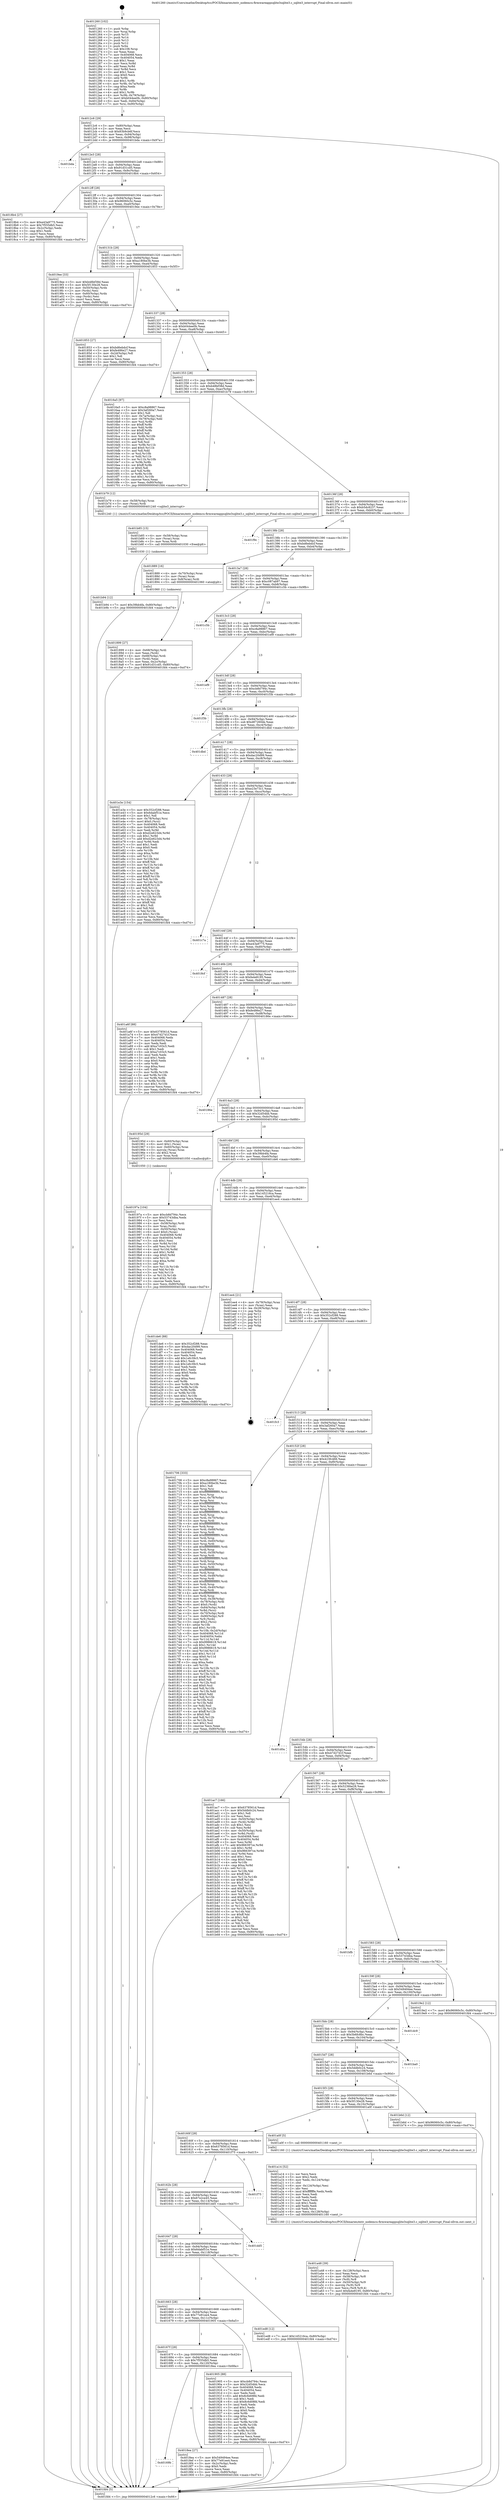 digraph "0x401260" {
  label = "0x401260 (/mnt/c/Users/mathe/Desktop/tcc/POCII/binaries/extr_nodemcu-firmwareappsqlite3sqlite3.c_sqlite3_interrupt_Final-ollvm.out::main(0))"
  labelloc = "t"
  node[shape=record]

  Entry [label="",width=0.3,height=0.3,shape=circle,fillcolor=black,style=filled]
  "0x4012c6" [label="{
     0x4012c6 [29]\l
     | [instrs]\l
     &nbsp;&nbsp;0x4012c6 \<+3\>: mov -0x80(%rbp),%eax\l
     &nbsp;&nbsp;0x4012c9 \<+2\>: mov %eax,%ecx\l
     &nbsp;&nbsp;0x4012cb \<+6\>: sub $0x83b9cb6f,%ecx\l
     &nbsp;&nbsp;0x4012d1 \<+6\>: mov %eax,-0x94(%rbp)\l
     &nbsp;&nbsp;0x4012d7 \<+6\>: mov %ecx,-0x98(%rbp)\l
     &nbsp;&nbsp;0x4012dd \<+6\>: je 0000000000401bda \<main+0x97a\>\l
  }"]
  "0x401bda" [label="{
     0x401bda\l
  }", style=dashed]
  "0x4012e3" [label="{
     0x4012e3 [28]\l
     | [instrs]\l
     &nbsp;&nbsp;0x4012e3 \<+5\>: jmp 00000000004012e8 \<main+0x88\>\l
     &nbsp;&nbsp;0x4012e8 \<+6\>: mov -0x94(%rbp),%eax\l
     &nbsp;&nbsp;0x4012ee \<+5\>: sub $0x91d31cd5,%eax\l
     &nbsp;&nbsp;0x4012f3 \<+6\>: mov %eax,-0x9c(%rbp)\l
     &nbsp;&nbsp;0x4012f9 \<+6\>: je 00000000004018b4 \<main+0x654\>\l
  }"]
  Exit [label="",width=0.3,height=0.3,shape=circle,fillcolor=black,style=filled,peripheries=2]
  "0x4018b4" [label="{
     0x4018b4 [27]\l
     | [instrs]\l
     &nbsp;&nbsp;0x4018b4 \<+5\>: mov $0xe43a9775,%eax\l
     &nbsp;&nbsp;0x4018b9 \<+5\>: mov $0x7f555db5,%ecx\l
     &nbsp;&nbsp;0x4018be \<+3\>: mov -0x2c(%rbp),%edx\l
     &nbsp;&nbsp;0x4018c1 \<+3\>: cmp $0x1,%edx\l
     &nbsp;&nbsp;0x4018c4 \<+3\>: cmovl %ecx,%eax\l
     &nbsp;&nbsp;0x4018c7 \<+3\>: mov %eax,-0x80(%rbp)\l
     &nbsp;&nbsp;0x4018ca \<+5\>: jmp 0000000000401fd4 \<main+0xd74\>\l
  }"]
  "0x4012ff" [label="{
     0x4012ff [28]\l
     | [instrs]\l
     &nbsp;&nbsp;0x4012ff \<+5\>: jmp 0000000000401304 \<main+0xa4\>\l
     &nbsp;&nbsp;0x401304 \<+6\>: mov -0x94(%rbp),%eax\l
     &nbsp;&nbsp;0x40130a \<+5\>: sub $0x96060c5c,%eax\l
     &nbsp;&nbsp;0x40130f \<+6\>: mov %eax,-0xa0(%rbp)\l
     &nbsp;&nbsp;0x401315 \<+6\>: je 00000000004019ee \<main+0x78e\>\l
  }"]
  "0x401b94" [label="{
     0x401b94 [12]\l
     | [instrs]\l
     &nbsp;&nbsp;0x401b94 \<+7\>: movl $0x39bb4fa,-0x80(%rbp)\l
     &nbsp;&nbsp;0x401b9b \<+5\>: jmp 0000000000401fd4 \<main+0xd74\>\l
  }"]
  "0x4019ee" [label="{
     0x4019ee [33]\l
     | [instrs]\l
     &nbsp;&nbsp;0x4019ee \<+5\>: mov $0xb48bf38d,%eax\l
     &nbsp;&nbsp;0x4019f3 \<+5\>: mov $0x5f130e28,%ecx\l
     &nbsp;&nbsp;0x4019f8 \<+4\>: mov -0x50(%rbp),%rdx\l
     &nbsp;&nbsp;0x4019fc \<+2\>: mov (%rdx),%esi\l
     &nbsp;&nbsp;0x4019fe \<+4\>: mov -0x60(%rbp),%rdx\l
     &nbsp;&nbsp;0x401a02 \<+2\>: cmp (%rdx),%esi\l
     &nbsp;&nbsp;0x401a04 \<+3\>: cmovl %ecx,%eax\l
     &nbsp;&nbsp;0x401a07 \<+3\>: mov %eax,-0x80(%rbp)\l
     &nbsp;&nbsp;0x401a0a \<+5\>: jmp 0000000000401fd4 \<main+0xd74\>\l
  }"]
  "0x40131b" [label="{
     0x40131b [28]\l
     | [instrs]\l
     &nbsp;&nbsp;0x40131b \<+5\>: jmp 0000000000401320 \<main+0xc0\>\l
     &nbsp;&nbsp;0x401320 \<+6\>: mov -0x94(%rbp),%eax\l
     &nbsp;&nbsp;0x401326 \<+5\>: sub $0xa180be3b,%eax\l
     &nbsp;&nbsp;0x40132b \<+6\>: mov %eax,-0xa4(%rbp)\l
     &nbsp;&nbsp;0x401331 \<+6\>: je 0000000000401853 \<main+0x5f3\>\l
  }"]
  "0x401b85" [label="{
     0x401b85 [15]\l
     | [instrs]\l
     &nbsp;&nbsp;0x401b85 \<+4\>: mov -0x58(%rbp),%rax\l
     &nbsp;&nbsp;0x401b89 \<+3\>: mov (%rax),%rax\l
     &nbsp;&nbsp;0x401b8c \<+3\>: mov %rax,%rdi\l
     &nbsp;&nbsp;0x401b8f \<+5\>: call 0000000000401030 \<free@plt\>\l
     | [calls]\l
     &nbsp;&nbsp;0x401030 \{1\} (unknown)\l
  }"]
  "0x401853" [label="{
     0x401853 [27]\l
     | [instrs]\l
     &nbsp;&nbsp;0x401853 \<+5\>: mov $0xbd6ebdcf,%eax\l
     &nbsp;&nbsp;0x401858 \<+5\>: mov $0xfe486e27,%ecx\l
     &nbsp;&nbsp;0x40185d \<+3\>: mov -0x2d(%rbp),%dl\l
     &nbsp;&nbsp;0x401860 \<+3\>: test $0x1,%dl\l
     &nbsp;&nbsp;0x401863 \<+3\>: cmovne %ecx,%eax\l
     &nbsp;&nbsp;0x401866 \<+3\>: mov %eax,-0x80(%rbp)\l
     &nbsp;&nbsp;0x401869 \<+5\>: jmp 0000000000401fd4 \<main+0xd74\>\l
  }"]
  "0x401337" [label="{
     0x401337 [28]\l
     | [instrs]\l
     &nbsp;&nbsp;0x401337 \<+5\>: jmp 000000000040133c \<main+0xdc\>\l
     &nbsp;&nbsp;0x40133c \<+6\>: mov -0x94(%rbp),%eax\l
     &nbsp;&nbsp;0x401342 \<+5\>: sub $0xb044ee0b,%eax\l
     &nbsp;&nbsp;0x401347 \<+6\>: mov %eax,-0xa8(%rbp)\l
     &nbsp;&nbsp;0x40134d \<+6\>: je 00000000004016a5 \<main+0x445\>\l
  }"]
  "0x401a48" [label="{
     0x401a48 [39]\l
     | [instrs]\l
     &nbsp;&nbsp;0x401a48 \<+6\>: mov -0x128(%rbp),%ecx\l
     &nbsp;&nbsp;0x401a4e \<+3\>: imul %eax,%ecx\l
     &nbsp;&nbsp;0x401a51 \<+4\>: mov -0x58(%rbp),%r8\l
     &nbsp;&nbsp;0x401a55 \<+3\>: mov (%r8),%r8\l
     &nbsp;&nbsp;0x401a58 \<+4\>: mov -0x50(%rbp),%r9\l
     &nbsp;&nbsp;0x401a5c \<+3\>: movslq (%r9),%r9\l
     &nbsp;&nbsp;0x401a5f \<+4\>: mov %ecx,(%r8,%r9,4)\l
     &nbsp;&nbsp;0x401a63 \<+7\>: movl $0xfa4e8195,-0x80(%rbp)\l
     &nbsp;&nbsp;0x401a6a \<+5\>: jmp 0000000000401fd4 \<main+0xd74\>\l
  }"]
  "0x4016a5" [label="{
     0x4016a5 [97]\l
     | [instrs]\l
     &nbsp;&nbsp;0x4016a5 \<+5\>: mov $0xc8a98867,%eax\l
     &nbsp;&nbsp;0x4016aa \<+5\>: mov $0x3af260a7,%ecx\l
     &nbsp;&nbsp;0x4016af \<+2\>: mov $0x1,%dl\l
     &nbsp;&nbsp;0x4016b1 \<+4\>: mov -0x7a(%rbp),%sil\l
     &nbsp;&nbsp;0x4016b5 \<+4\>: mov -0x79(%rbp),%dil\l
     &nbsp;&nbsp;0x4016b9 \<+3\>: mov %sil,%r8b\l
     &nbsp;&nbsp;0x4016bc \<+4\>: xor $0xff,%r8b\l
     &nbsp;&nbsp;0x4016c0 \<+3\>: mov %dil,%r9b\l
     &nbsp;&nbsp;0x4016c3 \<+4\>: xor $0xff,%r9b\l
     &nbsp;&nbsp;0x4016c7 \<+3\>: xor $0x0,%dl\l
     &nbsp;&nbsp;0x4016ca \<+3\>: mov %r8b,%r10b\l
     &nbsp;&nbsp;0x4016cd \<+4\>: and $0x0,%r10b\l
     &nbsp;&nbsp;0x4016d1 \<+3\>: and %dl,%sil\l
     &nbsp;&nbsp;0x4016d4 \<+3\>: mov %r9b,%r11b\l
     &nbsp;&nbsp;0x4016d7 \<+4\>: and $0x0,%r11b\l
     &nbsp;&nbsp;0x4016db \<+3\>: and %dl,%dil\l
     &nbsp;&nbsp;0x4016de \<+3\>: or %sil,%r10b\l
     &nbsp;&nbsp;0x4016e1 \<+3\>: or %dil,%r11b\l
     &nbsp;&nbsp;0x4016e4 \<+3\>: xor %r11b,%r10b\l
     &nbsp;&nbsp;0x4016e7 \<+3\>: or %r9b,%r8b\l
     &nbsp;&nbsp;0x4016ea \<+4\>: xor $0xff,%r8b\l
     &nbsp;&nbsp;0x4016ee \<+3\>: or $0x0,%dl\l
     &nbsp;&nbsp;0x4016f1 \<+3\>: and %dl,%r8b\l
     &nbsp;&nbsp;0x4016f4 \<+3\>: or %r8b,%r10b\l
     &nbsp;&nbsp;0x4016f7 \<+4\>: test $0x1,%r10b\l
     &nbsp;&nbsp;0x4016fb \<+3\>: cmovne %ecx,%eax\l
     &nbsp;&nbsp;0x4016fe \<+3\>: mov %eax,-0x80(%rbp)\l
     &nbsp;&nbsp;0x401701 \<+5\>: jmp 0000000000401fd4 \<main+0xd74\>\l
  }"]
  "0x401353" [label="{
     0x401353 [28]\l
     | [instrs]\l
     &nbsp;&nbsp;0x401353 \<+5\>: jmp 0000000000401358 \<main+0xf8\>\l
     &nbsp;&nbsp;0x401358 \<+6\>: mov -0x94(%rbp),%eax\l
     &nbsp;&nbsp;0x40135e \<+5\>: sub $0xb48bf38d,%eax\l
     &nbsp;&nbsp;0x401363 \<+6\>: mov %eax,-0xac(%rbp)\l
     &nbsp;&nbsp;0x401369 \<+6\>: je 0000000000401b79 \<main+0x919\>\l
  }"]
  "0x401fd4" [label="{
     0x401fd4 [5]\l
     | [instrs]\l
     &nbsp;&nbsp;0x401fd4 \<+5\>: jmp 00000000004012c6 \<main+0x66\>\l
  }"]
  "0x401260" [label="{
     0x401260 [102]\l
     | [instrs]\l
     &nbsp;&nbsp;0x401260 \<+1\>: push %rbp\l
     &nbsp;&nbsp;0x401261 \<+3\>: mov %rsp,%rbp\l
     &nbsp;&nbsp;0x401264 \<+2\>: push %r15\l
     &nbsp;&nbsp;0x401266 \<+2\>: push %r14\l
     &nbsp;&nbsp;0x401268 \<+2\>: push %r13\l
     &nbsp;&nbsp;0x40126a \<+2\>: push %r12\l
     &nbsp;&nbsp;0x40126c \<+1\>: push %rbx\l
     &nbsp;&nbsp;0x40126d \<+7\>: sub $0x108,%rsp\l
     &nbsp;&nbsp;0x401274 \<+2\>: xor %eax,%eax\l
     &nbsp;&nbsp;0x401276 \<+7\>: mov 0x404068,%ecx\l
     &nbsp;&nbsp;0x40127d \<+7\>: mov 0x404054,%edx\l
     &nbsp;&nbsp;0x401284 \<+3\>: sub $0x1,%eax\l
     &nbsp;&nbsp;0x401287 \<+3\>: mov %ecx,%r8d\l
     &nbsp;&nbsp;0x40128a \<+3\>: add %eax,%r8d\l
     &nbsp;&nbsp;0x40128d \<+4\>: imul %r8d,%ecx\l
     &nbsp;&nbsp;0x401291 \<+3\>: and $0x1,%ecx\l
     &nbsp;&nbsp;0x401294 \<+3\>: cmp $0x0,%ecx\l
     &nbsp;&nbsp;0x401297 \<+4\>: sete %r9b\l
     &nbsp;&nbsp;0x40129b \<+4\>: and $0x1,%r9b\l
     &nbsp;&nbsp;0x40129f \<+4\>: mov %r9b,-0x7a(%rbp)\l
     &nbsp;&nbsp;0x4012a3 \<+3\>: cmp $0xa,%edx\l
     &nbsp;&nbsp;0x4012a6 \<+4\>: setl %r9b\l
     &nbsp;&nbsp;0x4012aa \<+4\>: and $0x1,%r9b\l
     &nbsp;&nbsp;0x4012ae \<+4\>: mov %r9b,-0x79(%rbp)\l
     &nbsp;&nbsp;0x4012b2 \<+7\>: movl $0xb044ee0b,-0x80(%rbp)\l
     &nbsp;&nbsp;0x4012b9 \<+6\>: mov %edi,-0x84(%rbp)\l
     &nbsp;&nbsp;0x4012bf \<+7\>: mov %rsi,-0x90(%rbp)\l
  }"]
  "0x401a14" [label="{
     0x401a14 [52]\l
     | [instrs]\l
     &nbsp;&nbsp;0x401a14 \<+2\>: xor %ecx,%ecx\l
     &nbsp;&nbsp;0x401a16 \<+5\>: mov $0x2,%edx\l
     &nbsp;&nbsp;0x401a1b \<+6\>: mov %edx,-0x124(%rbp)\l
     &nbsp;&nbsp;0x401a21 \<+1\>: cltd\l
     &nbsp;&nbsp;0x401a22 \<+6\>: mov -0x124(%rbp),%esi\l
     &nbsp;&nbsp;0x401a28 \<+2\>: idiv %esi\l
     &nbsp;&nbsp;0x401a2a \<+6\>: imul $0xfffffffe,%edx,%edx\l
     &nbsp;&nbsp;0x401a30 \<+2\>: mov %ecx,%edi\l
     &nbsp;&nbsp;0x401a32 \<+2\>: sub %edx,%edi\l
     &nbsp;&nbsp;0x401a34 \<+2\>: mov %ecx,%edx\l
     &nbsp;&nbsp;0x401a36 \<+3\>: sub $0x1,%edx\l
     &nbsp;&nbsp;0x401a39 \<+2\>: add %edx,%edi\l
     &nbsp;&nbsp;0x401a3b \<+2\>: sub %edi,%ecx\l
     &nbsp;&nbsp;0x401a3d \<+6\>: mov %ecx,-0x128(%rbp)\l
     &nbsp;&nbsp;0x401a43 \<+5\>: call 0000000000401160 \<next_i\>\l
     | [calls]\l
     &nbsp;&nbsp;0x401160 \{1\} (/mnt/c/Users/mathe/Desktop/tcc/POCII/binaries/extr_nodemcu-firmwareappsqlite3sqlite3.c_sqlite3_interrupt_Final-ollvm.out::next_i)\l
  }"]
  "0x401b79" [label="{
     0x401b79 [12]\l
     | [instrs]\l
     &nbsp;&nbsp;0x401b79 \<+4\>: mov -0x58(%rbp),%rax\l
     &nbsp;&nbsp;0x401b7d \<+3\>: mov (%rax),%rdi\l
     &nbsp;&nbsp;0x401b80 \<+5\>: call 0000000000401240 \<sqlite3_interrupt\>\l
     | [calls]\l
     &nbsp;&nbsp;0x401240 \{1\} (/mnt/c/Users/mathe/Desktop/tcc/POCII/binaries/extr_nodemcu-firmwareappsqlite3sqlite3.c_sqlite3_interrupt_Final-ollvm.out::sqlite3_interrupt)\l
  }"]
  "0x40136f" [label="{
     0x40136f [28]\l
     | [instrs]\l
     &nbsp;&nbsp;0x40136f \<+5\>: jmp 0000000000401374 \<main+0x114\>\l
     &nbsp;&nbsp;0x401374 \<+6\>: mov -0x94(%rbp),%eax\l
     &nbsp;&nbsp;0x40137a \<+5\>: sub $0xb5dc8237,%eax\l
     &nbsp;&nbsp;0x40137f \<+6\>: mov %eax,-0xb0(%rbp)\l
     &nbsp;&nbsp;0x401385 \<+6\>: je 0000000000401f9c \<main+0xd3c\>\l
  }"]
  "0x40197a" [label="{
     0x40197a [104]\l
     | [instrs]\l
     &nbsp;&nbsp;0x40197a \<+5\>: mov $0xcb8d794c,%ecx\l
     &nbsp;&nbsp;0x40197f \<+5\>: mov $0x53743dba,%edx\l
     &nbsp;&nbsp;0x401984 \<+2\>: xor %esi,%esi\l
     &nbsp;&nbsp;0x401986 \<+4\>: mov -0x58(%rbp),%rdi\l
     &nbsp;&nbsp;0x40198a \<+3\>: mov %rax,(%rdi)\l
     &nbsp;&nbsp;0x40198d \<+4\>: mov -0x50(%rbp),%rax\l
     &nbsp;&nbsp;0x401991 \<+6\>: movl $0x0,(%rax)\l
     &nbsp;&nbsp;0x401997 \<+8\>: mov 0x404068,%r8d\l
     &nbsp;&nbsp;0x40199f \<+8\>: mov 0x404054,%r9d\l
     &nbsp;&nbsp;0x4019a7 \<+3\>: sub $0x1,%esi\l
     &nbsp;&nbsp;0x4019aa \<+3\>: mov %r8d,%r10d\l
     &nbsp;&nbsp;0x4019ad \<+3\>: add %esi,%r10d\l
     &nbsp;&nbsp;0x4019b0 \<+4\>: imul %r10d,%r8d\l
     &nbsp;&nbsp;0x4019b4 \<+4\>: and $0x1,%r8d\l
     &nbsp;&nbsp;0x4019b8 \<+4\>: cmp $0x0,%r8d\l
     &nbsp;&nbsp;0x4019bc \<+4\>: sete %r11b\l
     &nbsp;&nbsp;0x4019c0 \<+4\>: cmp $0xa,%r9d\l
     &nbsp;&nbsp;0x4019c4 \<+3\>: setl %bl\l
     &nbsp;&nbsp;0x4019c7 \<+3\>: mov %r11b,%r14b\l
     &nbsp;&nbsp;0x4019ca \<+3\>: and %bl,%r14b\l
     &nbsp;&nbsp;0x4019cd \<+3\>: xor %bl,%r11b\l
     &nbsp;&nbsp;0x4019d0 \<+3\>: or %r11b,%r14b\l
     &nbsp;&nbsp;0x4019d3 \<+4\>: test $0x1,%r14b\l
     &nbsp;&nbsp;0x4019d7 \<+3\>: cmovne %edx,%ecx\l
     &nbsp;&nbsp;0x4019da \<+3\>: mov %ecx,-0x80(%rbp)\l
     &nbsp;&nbsp;0x4019dd \<+5\>: jmp 0000000000401fd4 \<main+0xd74\>\l
  }"]
  "0x401f9c" [label="{
     0x401f9c\l
  }", style=dashed]
  "0x40138b" [label="{
     0x40138b [28]\l
     | [instrs]\l
     &nbsp;&nbsp;0x40138b \<+5\>: jmp 0000000000401390 \<main+0x130\>\l
     &nbsp;&nbsp;0x401390 \<+6\>: mov -0x94(%rbp),%eax\l
     &nbsp;&nbsp;0x401396 \<+5\>: sub $0xbd6ebdcf,%eax\l
     &nbsp;&nbsp;0x40139b \<+6\>: mov %eax,-0xb4(%rbp)\l
     &nbsp;&nbsp;0x4013a1 \<+6\>: je 0000000000401889 \<main+0x629\>\l
  }"]
  "0x40169b" [label="{
     0x40169b\l
  }", style=dashed]
  "0x401889" [label="{
     0x401889 [16]\l
     | [instrs]\l
     &nbsp;&nbsp;0x401889 \<+4\>: mov -0x70(%rbp),%rax\l
     &nbsp;&nbsp;0x40188d \<+3\>: mov (%rax),%rax\l
     &nbsp;&nbsp;0x401890 \<+4\>: mov 0x8(%rax),%rdi\l
     &nbsp;&nbsp;0x401894 \<+5\>: call 0000000000401060 \<atoi@plt\>\l
     | [calls]\l
     &nbsp;&nbsp;0x401060 \{1\} (unknown)\l
  }"]
  "0x4013a7" [label="{
     0x4013a7 [28]\l
     | [instrs]\l
     &nbsp;&nbsp;0x4013a7 \<+5\>: jmp 00000000004013ac \<main+0x14c\>\l
     &nbsp;&nbsp;0x4013ac \<+6\>: mov -0x94(%rbp),%eax\l
     &nbsp;&nbsp;0x4013b2 \<+5\>: sub $0xc087ab97,%eax\l
     &nbsp;&nbsp;0x4013b7 \<+6\>: mov %eax,-0xb8(%rbp)\l
     &nbsp;&nbsp;0x4013bd \<+6\>: je 0000000000401c5b \<main+0x9fb\>\l
  }"]
  "0x4018ea" [label="{
     0x4018ea [27]\l
     | [instrs]\l
     &nbsp;&nbsp;0x4018ea \<+5\>: mov $0x549494ee,%eax\l
     &nbsp;&nbsp;0x4018ef \<+5\>: mov $0x77e91ee4,%ecx\l
     &nbsp;&nbsp;0x4018f4 \<+3\>: mov -0x2c(%rbp),%edx\l
     &nbsp;&nbsp;0x4018f7 \<+3\>: cmp $0x0,%edx\l
     &nbsp;&nbsp;0x4018fa \<+3\>: cmove %ecx,%eax\l
     &nbsp;&nbsp;0x4018fd \<+3\>: mov %eax,-0x80(%rbp)\l
     &nbsp;&nbsp;0x401900 \<+5\>: jmp 0000000000401fd4 \<main+0xd74\>\l
  }"]
  "0x401c5b" [label="{
     0x401c5b\l
  }", style=dashed]
  "0x4013c3" [label="{
     0x4013c3 [28]\l
     | [instrs]\l
     &nbsp;&nbsp;0x4013c3 \<+5\>: jmp 00000000004013c8 \<main+0x168\>\l
     &nbsp;&nbsp;0x4013c8 \<+6\>: mov -0x94(%rbp),%eax\l
     &nbsp;&nbsp;0x4013ce \<+5\>: sub $0xc8a98867,%eax\l
     &nbsp;&nbsp;0x4013d3 \<+6\>: mov %eax,-0xbc(%rbp)\l
     &nbsp;&nbsp;0x4013d9 \<+6\>: je 0000000000401ef9 \<main+0xc99\>\l
  }"]
  "0x40167f" [label="{
     0x40167f [28]\l
     | [instrs]\l
     &nbsp;&nbsp;0x40167f \<+5\>: jmp 0000000000401684 \<main+0x424\>\l
     &nbsp;&nbsp;0x401684 \<+6\>: mov -0x94(%rbp),%eax\l
     &nbsp;&nbsp;0x40168a \<+5\>: sub $0x7f555db5,%eax\l
     &nbsp;&nbsp;0x40168f \<+6\>: mov %eax,-0x120(%rbp)\l
     &nbsp;&nbsp;0x401695 \<+6\>: je 00000000004018ea \<main+0x68a\>\l
  }"]
  "0x401ef9" [label="{
     0x401ef9\l
  }", style=dashed]
  "0x4013df" [label="{
     0x4013df [28]\l
     | [instrs]\l
     &nbsp;&nbsp;0x4013df \<+5\>: jmp 00000000004013e4 \<main+0x184\>\l
     &nbsp;&nbsp;0x4013e4 \<+6\>: mov -0x94(%rbp),%eax\l
     &nbsp;&nbsp;0x4013ea \<+5\>: sub $0xcb8d794c,%eax\l
     &nbsp;&nbsp;0x4013ef \<+6\>: mov %eax,-0xc0(%rbp)\l
     &nbsp;&nbsp;0x4013f5 \<+6\>: je 0000000000401f3b \<main+0xcdb\>\l
  }"]
  "0x401905" [label="{
     0x401905 [88]\l
     | [instrs]\l
     &nbsp;&nbsp;0x401905 \<+5\>: mov $0xcb8d794c,%eax\l
     &nbsp;&nbsp;0x40190a \<+5\>: mov $0x32d54bb,%ecx\l
     &nbsp;&nbsp;0x40190f \<+7\>: mov 0x404068,%edx\l
     &nbsp;&nbsp;0x401916 \<+7\>: mov 0x404054,%esi\l
     &nbsp;&nbsp;0x40191d \<+2\>: mov %edx,%edi\l
     &nbsp;&nbsp;0x40191f \<+6\>: add $0x8c6d08fd,%edi\l
     &nbsp;&nbsp;0x401925 \<+3\>: sub $0x1,%edi\l
     &nbsp;&nbsp;0x401928 \<+6\>: sub $0x8c6d08fd,%edi\l
     &nbsp;&nbsp;0x40192e \<+3\>: imul %edi,%edx\l
     &nbsp;&nbsp;0x401931 \<+3\>: and $0x1,%edx\l
     &nbsp;&nbsp;0x401934 \<+3\>: cmp $0x0,%edx\l
     &nbsp;&nbsp;0x401937 \<+4\>: sete %r8b\l
     &nbsp;&nbsp;0x40193b \<+3\>: cmp $0xa,%esi\l
     &nbsp;&nbsp;0x40193e \<+4\>: setl %r9b\l
     &nbsp;&nbsp;0x401942 \<+3\>: mov %r8b,%r10b\l
     &nbsp;&nbsp;0x401945 \<+3\>: and %r9b,%r10b\l
     &nbsp;&nbsp;0x401948 \<+3\>: xor %r9b,%r8b\l
     &nbsp;&nbsp;0x40194b \<+3\>: or %r8b,%r10b\l
     &nbsp;&nbsp;0x40194e \<+4\>: test $0x1,%r10b\l
     &nbsp;&nbsp;0x401952 \<+3\>: cmovne %ecx,%eax\l
     &nbsp;&nbsp;0x401955 \<+3\>: mov %eax,-0x80(%rbp)\l
     &nbsp;&nbsp;0x401958 \<+5\>: jmp 0000000000401fd4 \<main+0xd74\>\l
  }"]
  "0x401f3b" [label="{
     0x401f3b\l
  }", style=dashed]
  "0x4013fb" [label="{
     0x4013fb [28]\l
     | [instrs]\l
     &nbsp;&nbsp;0x4013fb \<+5\>: jmp 0000000000401400 \<main+0x1a0\>\l
     &nbsp;&nbsp;0x401400 \<+6\>: mov -0x94(%rbp),%eax\l
     &nbsp;&nbsp;0x401406 \<+5\>: sub $0xd87260de,%eax\l
     &nbsp;&nbsp;0x40140b \<+6\>: mov %eax,-0xc4(%rbp)\l
     &nbsp;&nbsp;0x401411 \<+6\>: je 0000000000401dbd \<main+0xb5d\>\l
  }"]
  "0x401663" [label="{
     0x401663 [28]\l
     | [instrs]\l
     &nbsp;&nbsp;0x401663 \<+5\>: jmp 0000000000401668 \<main+0x408\>\l
     &nbsp;&nbsp;0x401668 \<+6\>: mov -0x94(%rbp),%eax\l
     &nbsp;&nbsp;0x40166e \<+5\>: sub $0x77e91ee4,%eax\l
     &nbsp;&nbsp;0x401673 \<+6\>: mov %eax,-0x11c(%rbp)\l
     &nbsp;&nbsp;0x401679 \<+6\>: je 0000000000401905 \<main+0x6a5\>\l
  }"]
  "0x401dbd" [label="{
     0x401dbd\l
  }", style=dashed]
  "0x401417" [label="{
     0x401417 [28]\l
     | [instrs]\l
     &nbsp;&nbsp;0x401417 \<+5\>: jmp 000000000040141c \<main+0x1bc\>\l
     &nbsp;&nbsp;0x40141c \<+6\>: mov -0x94(%rbp),%eax\l
     &nbsp;&nbsp;0x401422 \<+5\>: sub $0xdac20d99,%eax\l
     &nbsp;&nbsp;0x401427 \<+6\>: mov %eax,-0xc8(%rbp)\l
     &nbsp;&nbsp;0x40142d \<+6\>: je 0000000000401e3e \<main+0xbde\>\l
  }"]
  "0x401ed8" [label="{
     0x401ed8 [12]\l
     | [instrs]\l
     &nbsp;&nbsp;0x401ed8 \<+7\>: movl $0x145216ca,-0x80(%rbp)\l
     &nbsp;&nbsp;0x401edf \<+5\>: jmp 0000000000401fd4 \<main+0xd74\>\l
  }"]
  "0x401e3e" [label="{
     0x401e3e [154]\l
     | [instrs]\l
     &nbsp;&nbsp;0x401e3e \<+5\>: mov $0x352cf288,%eax\l
     &nbsp;&nbsp;0x401e43 \<+5\>: mov $0x6dabf51e,%ecx\l
     &nbsp;&nbsp;0x401e48 \<+2\>: mov $0x1,%dl\l
     &nbsp;&nbsp;0x401e4a \<+4\>: mov -0x78(%rbp),%rsi\l
     &nbsp;&nbsp;0x401e4e \<+6\>: movl $0x0,(%rsi)\l
     &nbsp;&nbsp;0x401e54 \<+7\>: mov 0x404068,%edi\l
     &nbsp;&nbsp;0x401e5b \<+8\>: mov 0x404054,%r8d\l
     &nbsp;&nbsp;0x401e63 \<+3\>: mov %edi,%r9d\l
     &nbsp;&nbsp;0x401e66 \<+7\>: sub $0xd2e623d4,%r9d\l
     &nbsp;&nbsp;0x401e6d \<+4\>: sub $0x1,%r9d\l
     &nbsp;&nbsp;0x401e71 \<+7\>: add $0xd2e623d4,%r9d\l
     &nbsp;&nbsp;0x401e78 \<+4\>: imul %r9d,%edi\l
     &nbsp;&nbsp;0x401e7c \<+3\>: and $0x1,%edi\l
     &nbsp;&nbsp;0x401e7f \<+3\>: cmp $0x0,%edi\l
     &nbsp;&nbsp;0x401e82 \<+4\>: sete %r10b\l
     &nbsp;&nbsp;0x401e86 \<+4\>: cmp $0xa,%r8d\l
     &nbsp;&nbsp;0x401e8a \<+4\>: setl %r11b\l
     &nbsp;&nbsp;0x401e8e \<+3\>: mov %r10b,%bl\l
     &nbsp;&nbsp;0x401e91 \<+3\>: xor $0xff,%bl\l
     &nbsp;&nbsp;0x401e94 \<+3\>: mov %r11b,%r14b\l
     &nbsp;&nbsp;0x401e97 \<+4\>: xor $0xff,%r14b\l
     &nbsp;&nbsp;0x401e9b \<+3\>: xor $0x1,%dl\l
     &nbsp;&nbsp;0x401e9e \<+3\>: mov %bl,%r15b\l
     &nbsp;&nbsp;0x401ea1 \<+4\>: and $0xff,%r15b\l
     &nbsp;&nbsp;0x401ea5 \<+3\>: and %dl,%r10b\l
     &nbsp;&nbsp;0x401ea8 \<+3\>: mov %r14b,%r12b\l
     &nbsp;&nbsp;0x401eab \<+4\>: and $0xff,%r12b\l
     &nbsp;&nbsp;0x401eaf \<+3\>: and %dl,%r11b\l
     &nbsp;&nbsp;0x401eb2 \<+3\>: or %r10b,%r15b\l
     &nbsp;&nbsp;0x401eb5 \<+3\>: or %r11b,%r12b\l
     &nbsp;&nbsp;0x401eb8 \<+3\>: xor %r12b,%r15b\l
     &nbsp;&nbsp;0x401ebb \<+3\>: or %r14b,%bl\l
     &nbsp;&nbsp;0x401ebe \<+3\>: xor $0xff,%bl\l
     &nbsp;&nbsp;0x401ec1 \<+3\>: or $0x1,%dl\l
     &nbsp;&nbsp;0x401ec4 \<+2\>: and %dl,%bl\l
     &nbsp;&nbsp;0x401ec6 \<+3\>: or %bl,%r15b\l
     &nbsp;&nbsp;0x401ec9 \<+4\>: test $0x1,%r15b\l
     &nbsp;&nbsp;0x401ecd \<+3\>: cmovne %ecx,%eax\l
     &nbsp;&nbsp;0x401ed0 \<+3\>: mov %eax,-0x80(%rbp)\l
     &nbsp;&nbsp;0x401ed3 \<+5\>: jmp 0000000000401fd4 \<main+0xd74\>\l
  }"]
  "0x401433" [label="{
     0x401433 [28]\l
     | [instrs]\l
     &nbsp;&nbsp;0x401433 \<+5\>: jmp 0000000000401438 \<main+0x1d8\>\l
     &nbsp;&nbsp;0x401438 \<+6\>: mov -0x94(%rbp),%eax\l
     &nbsp;&nbsp;0x40143e \<+5\>: sub $0xe23e73c1,%eax\l
     &nbsp;&nbsp;0x401443 \<+6\>: mov %eax,-0xcc(%rbp)\l
     &nbsp;&nbsp;0x401449 \<+6\>: je 0000000000401c7a \<main+0xa1a\>\l
  }"]
  "0x401647" [label="{
     0x401647 [28]\l
     | [instrs]\l
     &nbsp;&nbsp;0x401647 \<+5\>: jmp 000000000040164c \<main+0x3ec\>\l
     &nbsp;&nbsp;0x40164c \<+6\>: mov -0x94(%rbp),%eax\l
     &nbsp;&nbsp;0x401652 \<+5\>: sub $0x6dabf51e,%eax\l
     &nbsp;&nbsp;0x401657 \<+6\>: mov %eax,-0x118(%rbp)\l
     &nbsp;&nbsp;0x40165d \<+6\>: je 0000000000401ed8 \<main+0xc78\>\l
  }"]
  "0x401c7a" [label="{
     0x401c7a\l
  }", style=dashed]
  "0x40144f" [label="{
     0x40144f [28]\l
     | [instrs]\l
     &nbsp;&nbsp;0x40144f \<+5\>: jmp 0000000000401454 \<main+0x1f4\>\l
     &nbsp;&nbsp;0x401454 \<+6\>: mov -0x94(%rbp),%eax\l
     &nbsp;&nbsp;0x40145a \<+5\>: sub $0xe43a9775,%eax\l
     &nbsp;&nbsp;0x40145f \<+6\>: mov %eax,-0xd0(%rbp)\l
     &nbsp;&nbsp;0x401465 \<+6\>: je 00000000004018cf \<main+0x66f\>\l
  }"]
  "0x401dd5" [label="{
     0x401dd5\l
  }", style=dashed]
  "0x4018cf" [label="{
     0x4018cf\l
  }", style=dashed]
  "0x40146b" [label="{
     0x40146b [28]\l
     | [instrs]\l
     &nbsp;&nbsp;0x40146b \<+5\>: jmp 0000000000401470 \<main+0x210\>\l
     &nbsp;&nbsp;0x401470 \<+6\>: mov -0x94(%rbp),%eax\l
     &nbsp;&nbsp;0x401476 \<+5\>: sub $0xfa4e8195,%eax\l
     &nbsp;&nbsp;0x40147b \<+6\>: mov %eax,-0xd4(%rbp)\l
     &nbsp;&nbsp;0x401481 \<+6\>: je 0000000000401a6f \<main+0x80f\>\l
  }"]
  "0x40162b" [label="{
     0x40162b [28]\l
     | [instrs]\l
     &nbsp;&nbsp;0x40162b \<+5\>: jmp 0000000000401630 \<main+0x3d0\>\l
     &nbsp;&nbsp;0x401630 \<+6\>: mov -0x94(%rbp),%eax\l
     &nbsp;&nbsp;0x401636 \<+5\>: sub $0x67e2ce45,%eax\l
     &nbsp;&nbsp;0x40163b \<+6\>: mov %eax,-0x114(%rbp)\l
     &nbsp;&nbsp;0x401641 \<+6\>: je 0000000000401dd5 \<main+0xb75\>\l
  }"]
  "0x401a6f" [label="{
     0x401a6f [88]\l
     | [instrs]\l
     &nbsp;&nbsp;0x401a6f \<+5\>: mov $0x6378561d,%eax\l
     &nbsp;&nbsp;0x401a74 \<+5\>: mov $0x47d27d1f,%ecx\l
     &nbsp;&nbsp;0x401a79 \<+7\>: mov 0x404068,%edx\l
     &nbsp;&nbsp;0x401a80 \<+7\>: mov 0x404054,%esi\l
     &nbsp;&nbsp;0x401a87 \<+2\>: mov %edx,%edi\l
     &nbsp;&nbsp;0x401a89 \<+6\>: add $0xa7c03c5,%edi\l
     &nbsp;&nbsp;0x401a8f \<+3\>: sub $0x1,%edi\l
     &nbsp;&nbsp;0x401a92 \<+6\>: sub $0xa7c03c5,%edi\l
     &nbsp;&nbsp;0x401a98 \<+3\>: imul %edi,%edx\l
     &nbsp;&nbsp;0x401a9b \<+3\>: and $0x1,%edx\l
     &nbsp;&nbsp;0x401a9e \<+3\>: cmp $0x0,%edx\l
     &nbsp;&nbsp;0x401aa1 \<+4\>: sete %r8b\l
     &nbsp;&nbsp;0x401aa5 \<+3\>: cmp $0xa,%esi\l
     &nbsp;&nbsp;0x401aa8 \<+4\>: setl %r9b\l
     &nbsp;&nbsp;0x401aac \<+3\>: mov %r8b,%r10b\l
     &nbsp;&nbsp;0x401aaf \<+3\>: and %r9b,%r10b\l
     &nbsp;&nbsp;0x401ab2 \<+3\>: xor %r9b,%r8b\l
     &nbsp;&nbsp;0x401ab5 \<+3\>: or %r8b,%r10b\l
     &nbsp;&nbsp;0x401ab8 \<+4\>: test $0x1,%r10b\l
     &nbsp;&nbsp;0x401abc \<+3\>: cmovne %ecx,%eax\l
     &nbsp;&nbsp;0x401abf \<+3\>: mov %eax,-0x80(%rbp)\l
     &nbsp;&nbsp;0x401ac2 \<+5\>: jmp 0000000000401fd4 \<main+0xd74\>\l
  }"]
  "0x401487" [label="{
     0x401487 [28]\l
     | [instrs]\l
     &nbsp;&nbsp;0x401487 \<+5\>: jmp 000000000040148c \<main+0x22c\>\l
     &nbsp;&nbsp;0x40148c \<+6\>: mov -0x94(%rbp),%eax\l
     &nbsp;&nbsp;0x401492 \<+5\>: sub $0xfe486e27,%eax\l
     &nbsp;&nbsp;0x401497 \<+6\>: mov %eax,-0xd8(%rbp)\l
     &nbsp;&nbsp;0x40149d \<+6\>: je 000000000040186e \<main+0x60e\>\l
  }"]
  "0x401f75" [label="{
     0x401f75\l
  }", style=dashed]
  "0x40186e" [label="{
     0x40186e\l
  }", style=dashed]
  "0x4014a3" [label="{
     0x4014a3 [28]\l
     | [instrs]\l
     &nbsp;&nbsp;0x4014a3 \<+5\>: jmp 00000000004014a8 \<main+0x248\>\l
     &nbsp;&nbsp;0x4014a8 \<+6\>: mov -0x94(%rbp),%eax\l
     &nbsp;&nbsp;0x4014ae \<+5\>: sub $0x32d54bb,%eax\l
     &nbsp;&nbsp;0x4014b3 \<+6\>: mov %eax,-0xdc(%rbp)\l
     &nbsp;&nbsp;0x4014b9 \<+6\>: je 000000000040195d \<main+0x6fd\>\l
  }"]
  "0x40160f" [label="{
     0x40160f [28]\l
     | [instrs]\l
     &nbsp;&nbsp;0x40160f \<+5\>: jmp 0000000000401614 \<main+0x3b4\>\l
     &nbsp;&nbsp;0x401614 \<+6\>: mov -0x94(%rbp),%eax\l
     &nbsp;&nbsp;0x40161a \<+5\>: sub $0x6378561d,%eax\l
     &nbsp;&nbsp;0x40161f \<+6\>: mov %eax,-0x110(%rbp)\l
     &nbsp;&nbsp;0x401625 \<+6\>: je 0000000000401f75 \<main+0xd15\>\l
  }"]
  "0x40195d" [label="{
     0x40195d [29]\l
     | [instrs]\l
     &nbsp;&nbsp;0x40195d \<+4\>: mov -0x60(%rbp),%rax\l
     &nbsp;&nbsp;0x401961 \<+6\>: movl $0x1,(%rax)\l
     &nbsp;&nbsp;0x401967 \<+4\>: mov -0x60(%rbp),%rax\l
     &nbsp;&nbsp;0x40196b \<+3\>: movslq (%rax),%rax\l
     &nbsp;&nbsp;0x40196e \<+4\>: shl $0x2,%rax\l
     &nbsp;&nbsp;0x401972 \<+3\>: mov %rax,%rdi\l
     &nbsp;&nbsp;0x401975 \<+5\>: call 0000000000401050 \<malloc@plt\>\l
     | [calls]\l
     &nbsp;&nbsp;0x401050 \{1\} (unknown)\l
  }"]
  "0x4014bf" [label="{
     0x4014bf [28]\l
     | [instrs]\l
     &nbsp;&nbsp;0x4014bf \<+5\>: jmp 00000000004014c4 \<main+0x264\>\l
     &nbsp;&nbsp;0x4014c4 \<+6\>: mov -0x94(%rbp),%eax\l
     &nbsp;&nbsp;0x4014ca \<+5\>: sub $0x39bb4fa,%eax\l
     &nbsp;&nbsp;0x4014cf \<+6\>: mov %eax,-0xe0(%rbp)\l
     &nbsp;&nbsp;0x4014d5 \<+6\>: je 0000000000401de6 \<main+0xb86\>\l
  }"]
  "0x401a0f" [label="{
     0x401a0f [5]\l
     | [instrs]\l
     &nbsp;&nbsp;0x401a0f \<+5\>: call 0000000000401160 \<next_i\>\l
     | [calls]\l
     &nbsp;&nbsp;0x401160 \{1\} (/mnt/c/Users/mathe/Desktop/tcc/POCII/binaries/extr_nodemcu-firmwareappsqlite3sqlite3.c_sqlite3_interrupt_Final-ollvm.out::next_i)\l
  }"]
  "0x401de6" [label="{
     0x401de6 [88]\l
     | [instrs]\l
     &nbsp;&nbsp;0x401de6 \<+5\>: mov $0x352cf288,%eax\l
     &nbsp;&nbsp;0x401deb \<+5\>: mov $0xdac20d99,%ecx\l
     &nbsp;&nbsp;0x401df0 \<+7\>: mov 0x404068,%edx\l
     &nbsp;&nbsp;0x401df7 \<+7\>: mov 0x404054,%esi\l
     &nbsp;&nbsp;0x401dfe \<+2\>: mov %edx,%edi\l
     &nbsp;&nbsp;0x401e00 \<+6\>: add $0x1efc39c5,%edi\l
     &nbsp;&nbsp;0x401e06 \<+3\>: sub $0x1,%edi\l
     &nbsp;&nbsp;0x401e09 \<+6\>: sub $0x1efc39c5,%edi\l
     &nbsp;&nbsp;0x401e0f \<+3\>: imul %edi,%edx\l
     &nbsp;&nbsp;0x401e12 \<+3\>: and $0x1,%edx\l
     &nbsp;&nbsp;0x401e15 \<+3\>: cmp $0x0,%edx\l
     &nbsp;&nbsp;0x401e18 \<+4\>: sete %r8b\l
     &nbsp;&nbsp;0x401e1c \<+3\>: cmp $0xa,%esi\l
     &nbsp;&nbsp;0x401e1f \<+4\>: setl %r9b\l
     &nbsp;&nbsp;0x401e23 \<+3\>: mov %r8b,%r10b\l
     &nbsp;&nbsp;0x401e26 \<+3\>: and %r9b,%r10b\l
     &nbsp;&nbsp;0x401e29 \<+3\>: xor %r9b,%r8b\l
     &nbsp;&nbsp;0x401e2c \<+3\>: or %r8b,%r10b\l
     &nbsp;&nbsp;0x401e2f \<+4\>: test $0x1,%r10b\l
     &nbsp;&nbsp;0x401e33 \<+3\>: cmovne %ecx,%eax\l
     &nbsp;&nbsp;0x401e36 \<+3\>: mov %eax,-0x80(%rbp)\l
     &nbsp;&nbsp;0x401e39 \<+5\>: jmp 0000000000401fd4 \<main+0xd74\>\l
  }"]
  "0x4014db" [label="{
     0x4014db [28]\l
     | [instrs]\l
     &nbsp;&nbsp;0x4014db \<+5\>: jmp 00000000004014e0 \<main+0x280\>\l
     &nbsp;&nbsp;0x4014e0 \<+6\>: mov -0x94(%rbp),%eax\l
     &nbsp;&nbsp;0x4014e6 \<+5\>: sub $0x145216ca,%eax\l
     &nbsp;&nbsp;0x4014eb \<+6\>: mov %eax,-0xe4(%rbp)\l
     &nbsp;&nbsp;0x4014f1 \<+6\>: je 0000000000401ee4 \<main+0xc84\>\l
  }"]
  "0x4015f3" [label="{
     0x4015f3 [28]\l
     | [instrs]\l
     &nbsp;&nbsp;0x4015f3 \<+5\>: jmp 00000000004015f8 \<main+0x398\>\l
     &nbsp;&nbsp;0x4015f8 \<+6\>: mov -0x94(%rbp),%eax\l
     &nbsp;&nbsp;0x4015fe \<+5\>: sub $0x5f130e28,%eax\l
     &nbsp;&nbsp;0x401603 \<+6\>: mov %eax,-0x10c(%rbp)\l
     &nbsp;&nbsp;0x401609 \<+6\>: je 0000000000401a0f \<main+0x7af\>\l
  }"]
  "0x401ee4" [label="{
     0x401ee4 [21]\l
     | [instrs]\l
     &nbsp;&nbsp;0x401ee4 \<+4\>: mov -0x78(%rbp),%rax\l
     &nbsp;&nbsp;0x401ee8 \<+2\>: mov (%rax),%eax\l
     &nbsp;&nbsp;0x401eea \<+4\>: lea -0x28(%rbp),%rsp\l
     &nbsp;&nbsp;0x401eee \<+1\>: pop %rbx\l
     &nbsp;&nbsp;0x401eef \<+2\>: pop %r12\l
     &nbsp;&nbsp;0x401ef1 \<+2\>: pop %r13\l
     &nbsp;&nbsp;0x401ef3 \<+2\>: pop %r14\l
     &nbsp;&nbsp;0x401ef5 \<+2\>: pop %r15\l
     &nbsp;&nbsp;0x401ef7 \<+1\>: pop %rbp\l
     &nbsp;&nbsp;0x401ef8 \<+1\>: ret\l
  }"]
  "0x4014f7" [label="{
     0x4014f7 [28]\l
     | [instrs]\l
     &nbsp;&nbsp;0x4014f7 \<+5\>: jmp 00000000004014fc \<main+0x29c\>\l
     &nbsp;&nbsp;0x4014fc \<+6\>: mov -0x94(%rbp),%eax\l
     &nbsp;&nbsp;0x401502 \<+5\>: sub $0x352cf288,%eax\l
     &nbsp;&nbsp;0x401507 \<+6\>: mov %eax,-0xe8(%rbp)\l
     &nbsp;&nbsp;0x40150d \<+6\>: je 0000000000401fc3 \<main+0xd63\>\l
  }"]
  "0x401b6d" [label="{
     0x401b6d [12]\l
     | [instrs]\l
     &nbsp;&nbsp;0x401b6d \<+7\>: movl $0x96060c5c,-0x80(%rbp)\l
     &nbsp;&nbsp;0x401b74 \<+5\>: jmp 0000000000401fd4 \<main+0xd74\>\l
  }"]
  "0x401fc3" [label="{
     0x401fc3\l
  }", style=dashed]
  "0x401513" [label="{
     0x401513 [28]\l
     | [instrs]\l
     &nbsp;&nbsp;0x401513 \<+5\>: jmp 0000000000401518 \<main+0x2b8\>\l
     &nbsp;&nbsp;0x401518 \<+6\>: mov -0x94(%rbp),%eax\l
     &nbsp;&nbsp;0x40151e \<+5\>: sub $0x3af260a7,%eax\l
     &nbsp;&nbsp;0x401523 \<+6\>: mov %eax,-0xec(%rbp)\l
     &nbsp;&nbsp;0x401529 \<+6\>: je 0000000000401706 \<main+0x4a6\>\l
  }"]
  "0x4015d7" [label="{
     0x4015d7 [28]\l
     | [instrs]\l
     &nbsp;&nbsp;0x4015d7 \<+5\>: jmp 00000000004015dc \<main+0x37c\>\l
     &nbsp;&nbsp;0x4015dc \<+6\>: mov -0x94(%rbp),%eax\l
     &nbsp;&nbsp;0x4015e2 \<+5\>: sub $0x5ddb0c24,%eax\l
     &nbsp;&nbsp;0x4015e7 \<+6\>: mov %eax,-0x108(%rbp)\l
     &nbsp;&nbsp;0x4015ed \<+6\>: je 0000000000401b6d \<main+0x90d\>\l
  }"]
  "0x401706" [label="{
     0x401706 [333]\l
     | [instrs]\l
     &nbsp;&nbsp;0x401706 \<+5\>: mov $0xc8a98867,%eax\l
     &nbsp;&nbsp;0x40170b \<+5\>: mov $0xa180be3b,%ecx\l
     &nbsp;&nbsp;0x401710 \<+2\>: mov $0x1,%dl\l
     &nbsp;&nbsp;0x401712 \<+3\>: mov %rsp,%rsi\l
     &nbsp;&nbsp;0x401715 \<+4\>: add $0xfffffffffffffff0,%rsi\l
     &nbsp;&nbsp;0x401719 \<+3\>: mov %rsi,%rsp\l
     &nbsp;&nbsp;0x40171c \<+4\>: mov %rsi,-0x78(%rbp)\l
     &nbsp;&nbsp;0x401720 \<+3\>: mov %rsp,%rsi\l
     &nbsp;&nbsp;0x401723 \<+4\>: add $0xfffffffffffffff0,%rsi\l
     &nbsp;&nbsp;0x401727 \<+3\>: mov %rsi,%rsp\l
     &nbsp;&nbsp;0x40172a \<+3\>: mov %rsp,%rdi\l
     &nbsp;&nbsp;0x40172d \<+4\>: add $0xfffffffffffffff0,%rdi\l
     &nbsp;&nbsp;0x401731 \<+3\>: mov %rdi,%rsp\l
     &nbsp;&nbsp;0x401734 \<+4\>: mov %rdi,-0x70(%rbp)\l
     &nbsp;&nbsp;0x401738 \<+3\>: mov %rsp,%rdi\l
     &nbsp;&nbsp;0x40173b \<+4\>: add $0xfffffffffffffff0,%rdi\l
     &nbsp;&nbsp;0x40173f \<+3\>: mov %rdi,%rsp\l
     &nbsp;&nbsp;0x401742 \<+4\>: mov %rdi,-0x68(%rbp)\l
     &nbsp;&nbsp;0x401746 \<+3\>: mov %rsp,%rdi\l
     &nbsp;&nbsp;0x401749 \<+4\>: add $0xfffffffffffffff0,%rdi\l
     &nbsp;&nbsp;0x40174d \<+3\>: mov %rdi,%rsp\l
     &nbsp;&nbsp;0x401750 \<+4\>: mov %rdi,-0x60(%rbp)\l
     &nbsp;&nbsp;0x401754 \<+3\>: mov %rsp,%rdi\l
     &nbsp;&nbsp;0x401757 \<+4\>: add $0xfffffffffffffff0,%rdi\l
     &nbsp;&nbsp;0x40175b \<+3\>: mov %rdi,%rsp\l
     &nbsp;&nbsp;0x40175e \<+4\>: mov %rdi,-0x58(%rbp)\l
     &nbsp;&nbsp;0x401762 \<+3\>: mov %rsp,%rdi\l
     &nbsp;&nbsp;0x401765 \<+4\>: add $0xfffffffffffffff0,%rdi\l
     &nbsp;&nbsp;0x401769 \<+3\>: mov %rdi,%rsp\l
     &nbsp;&nbsp;0x40176c \<+4\>: mov %rdi,-0x50(%rbp)\l
     &nbsp;&nbsp;0x401770 \<+3\>: mov %rsp,%rdi\l
     &nbsp;&nbsp;0x401773 \<+4\>: add $0xfffffffffffffff0,%rdi\l
     &nbsp;&nbsp;0x401777 \<+3\>: mov %rdi,%rsp\l
     &nbsp;&nbsp;0x40177a \<+4\>: mov %rdi,-0x48(%rbp)\l
     &nbsp;&nbsp;0x40177e \<+3\>: mov %rsp,%rdi\l
     &nbsp;&nbsp;0x401781 \<+4\>: add $0xfffffffffffffff0,%rdi\l
     &nbsp;&nbsp;0x401785 \<+3\>: mov %rdi,%rsp\l
     &nbsp;&nbsp;0x401788 \<+4\>: mov %rdi,-0x40(%rbp)\l
     &nbsp;&nbsp;0x40178c \<+3\>: mov %rsp,%rdi\l
     &nbsp;&nbsp;0x40178f \<+4\>: add $0xfffffffffffffff0,%rdi\l
     &nbsp;&nbsp;0x401793 \<+3\>: mov %rdi,%rsp\l
     &nbsp;&nbsp;0x401796 \<+4\>: mov %rdi,-0x38(%rbp)\l
     &nbsp;&nbsp;0x40179a \<+4\>: mov -0x78(%rbp),%rdi\l
     &nbsp;&nbsp;0x40179e \<+6\>: movl $0x0,(%rdi)\l
     &nbsp;&nbsp;0x4017a4 \<+7\>: mov -0x84(%rbp),%r8d\l
     &nbsp;&nbsp;0x4017ab \<+3\>: mov %r8d,(%rsi)\l
     &nbsp;&nbsp;0x4017ae \<+4\>: mov -0x70(%rbp),%rdi\l
     &nbsp;&nbsp;0x4017b2 \<+7\>: mov -0x90(%rbp),%r9\l
     &nbsp;&nbsp;0x4017b9 \<+3\>: mov %r9,(%rdi)\l
     &nbsp;&nbsp;0x4017bc \<+3\>: cmpl $0x2,(%rsi)\l
     &nbsp;&nbsp;0x4017bf \<+4\>: setne %r10b\l
     &nbsp;&nbsp;0x4017c3 \<+4\>: and $0x1,%r10b\l
     &nbsp;&nbsp;0x4017c7 \<+4\>: mov %r10b,-0x2d(%rbp)\l
     &nbsp;&nbsp;0x4017cb \<+8\>: mov 0x404068,%r11d\l
     &nbsp;&nbsp;0x4017d3 \<+7\>: mov 0x404054,%ebx\l
     &nbsp;&nbsp;0x4017da \<+3\>: mov %r11d,%r14d\l
     &nbsp;&nbsp;0x4017dd \<+7\>: sub $0x9986619,%r14d\l
     &nbsp;&nbsp;0x4017e4 \<+4\>: sub $0x1,%r14d\l
     &nbsp;&nbsp;0x4017e8 \<+7\>: add $0x9986619,%r14d\l
     &nbsp;&nbsp;0x4017ef \<+4\>: imul %r14d,%r11d\l
     &nbsp;&nbsp;0x4017f3 \<+4\>: and $0x1,%r11d\l
     &nbsp;&nbsp;0x4017f7 \<+4\>: cmp $0x0,%r11d\l
     &nbsp;&nbsp;0x4017fb \<+4\>: sete %r10b\l
     &nbsp;&nbsp;0x4017ff \<+3\>: cmp $0xa,%ebx\l
     &nbsp;&nbsp;0x401802 \<+4\>: setl %r15b\l
     &nbsp;&nbsp;0x401806 \<+3\>: mov %r10b,%r12b\l
     &nbsp;&nbsp;0x401809 \<+4\>: xor $0xff,%r12b\l
     &nbsp;&nbsp;0x40180d \<+3\>: mov %r15b,%r13b\l
     &nbsp;&nbsp;0x401810 \<+4\>: xor $0xff,%r13b\l
     &nbsp;&nbsp;0x401814 \<+3\>: xor $0x0,%dl\l
     &nbsp;&nbsp;0x401817 \<+3\>: mov %r12b,%sil\l
     &nbsp;&nbsp;0x40181a \<+4\>: and $0x0,%sil\l
     &nbsp;&nbsp;0x40181e \<+3\>: and %dl,%r10b\l
     &nbsp;&nbsp;0x401821 \<+3\>: mov %r13b,%dil\l
     &nbsp;&nbsp;0x401824 \<+4\>: and $0x0,%dil\l
     &nbsp;&nbsp;0x401828 \<+3\>: and %dl,%r15b\l
     &nbsp;&nbsp;0x40182b \<+3\>: or %r10b,%sil\l
     &nbsp;&nbsp;0x40182e \<+3\>: or %r15b,%dil\l
     &nbsp;&nbsp;0x401831 \<+3\>: xor %dil,%sil\l
     &nbsp;&nbsp;0x401834 \<+3\>: or %r13b,%r12b\l
     &nbsp;&nbsp;0x401837 \<+4\>: xor $0xff,%r12b\l
     &nbsp;&nbsp;0x40183b \<+3\>: or $0x0,%dl\l
     &nbsp;&nbsp;0x40183e \<+3\>: and %dl,%r12b\l
     &nbsp;&nbsp;0x401841 \<+3\>: or %r12b,%sil\l
     &nbsp;&nbsp;0x401844 \<+4\>: test $0x1,%sil\l
     &nbsp;&nbsp;0x401848 \<+3\>: cmovne %ecx,%eax\l
     &nbsp;&nbsp;0x40184b \<+3\>: mov %eax,-0x80(%rbp)\l
     &nbsp;&nbsp;0x40184e \<+5\>: jmp 0000000000401fd4 \<main+0xd74\>\l
  }"]
  "0x40152f" [label="{
     0x40152f [28]\l
     | [instrs]\l
     &nbsp;&nbsp;0x40152f \<+5\>: jmp 0000000000401534 \<main+0x2d4\>\l
     &nbsp;&nbsp;0x401534 \<+6\>: mov -0x94(%rbp),%eax\l
     &nbsp;&nbsp;0x40153a \<+5\>: sub $0x423fc466,%eax\l
     &nbsp;&nbsp;0x40153f \<+6\>: mov %eax,-0xf0(%rbp)\l
     &nbsp;&nbsp;0x401545 \<+6\>: je 0000000000401d0a \<main+0xaaa\>\l
  }"]
  "0x401ba0" [label="{
     0x401ba0\l
  }", style=dashed]
  "0x401899" [label="{
     0x401899 [27]\l
     | [instrs]\l
     &nbsp;&nbsp;0x401899 \<+4\>: mov -0x68(%rbp),%rdi\l
     &nbsp;&nbsp;0x40189d \<+2\>: mov %eax,(%rdi)\l
     &nbsp;&nbsp;0x40189f \<+4\>: mov -0x68(%rbp),%rdi\l
     &nbsp;&nbsp;0x4018a3 \<+2\>: mov (%rdi),%eax\l
     &nbsp;&nbsp;0x4018a5 \<+3\>: mov %eax,-0x2c(%rbp)\l
     &nbsp;&nbsp;0x4018a8 \<+7\>: movl $0x91d31cd5,-0x80(%rbp)\l
     &nbsp;&nbsp;0x4018af \<+5\>: jmp 0000000000401fd4 \<main+0xd74\>\l
  }"]
  "0x4015bb" [label="{
     0x4015bb [28]\l
     | [instrs]\l
     &nbsp;&nbsp;0x4015bb \<+5\>: jmp 00000000004015c0 \<main+0x360\>\l
     &nbsp;&nbsp;0x4015c0 \<+6\>: mov -0x94(%rbp),%eax\l
     &nbsp;&nbsp;0x4015c6 \<+5\>: sub $0x5b6fc8bc,%eax\l
     &nbsp;&nbsp;0x4015cb \<+6\>: mov %eax,-0x104(%rbp)\l
     &nbsp;&nbsp;0x4015d1 \<+6\>: je 0000000000401ba0 \<main+0x940\>\l
  }"]
  "0x401d0a" [label="{
     0x401d0a\l
  }", style=dashed]
  "0x40154b" [label="{
     0x40154b [28]\l
     | [instrs]\l
     &nbsp;&nbsp;0x40154b \<+5\>: jmp 0000000000401550 \<main+0x2f0\>\l
     &nbsp;&nbsp;0x401550 \<+6\>: mov -0x94(%rbp),%eax\l
     &nbsp;&nbsp;0x401556 \<+5\>: sub $0x47d27d1f,%eax\l
     &nbsp;&nbsp;0x40155b \<+6\>: mov %eax,-0xf4(%rbp)\l
     &nbsp;&nbsp;0x401561 \<+6\>: je 0000000000401ac7 \<main+0x867\>\l
  }"]
  "0x401dc9" [label="{
     0x401dc9\l
  }", style=dashed]
  "0x401ac7" [label="{
     0x401ac7 [166]\l
     | [instrs]\l
     &nbsp;&nbsp;0x401ac7 \<+5\>: mov $0x6378561d,%eax\l
     &nbsp;&nbsp;0x401acc \<+5\>: mov $0x5ddb0c24,%ecx\l
     &nbsp;&nbsp;0x401ad1 \<+2\>: mov $0x1,%dl\l
     &nbsp;&nbsp;0x401ad3 \<+2\>: xor %esi,%esi\l
     &nbsp;&nbsp;0x401ad5 \<+4\>: mov -0x50(%rbp),%rdi\l
     &nbsp;&nbsp;0x401ad9 \<+3\>: mov (%rdi),%r8d\l
     &nbsp;&nbsp;0x401adc \<+3\>: sub $0x1,%esi\l
     &nbsp;&nbsp;0x401adf \<+3\>: sub %esi,%r8d\l
     &nbsp;&nbsp;0x401ae2 \<+4\>: mov -0x50(%rbp),%rdi\l
     &nbsp;&nbsp;0x401ae6 \<+3\>: mov %r8d,(%rdi)\l
     &nbsp;&nbsp;0x401ae9 \<+7\>: mov 0x404068,%esi\l
     &nbsp;&nbsp;0x401af0 \<+8\>: mov 0x404054,%r8d\l
     &nbsp;&nbsp;0x401af8 \<+3\>: mov %esi,%r9d\l
     &nbsp;&nbsp;0x401afb \<+7\>: add $0x966397ce,%r9d\l
     &nbsp;&nbsp;0x401b02 \<+4\>: sub $0x1,%r9d\l
     &nbsp;&nbsp;0x401b06 \<+7\>: sub $0x966397ce,%r9d\l
     &nbsp;&nbsp;0x401b0d \<+4\>: imul %r9d,%esi\l
     &nbsp;&nbsp;0x401b11 \<+3\>: and $0x1,%esi\l
     &nbsp;&nbsp;0x401b14 \<+3\>: cmp $0x0,%esi\l
     &nbsp;&nbsp;0x401b17 \<+4\>: sete %r10b\l
     &nbsp;&nbsp;0x401b1b \<+4\>: cmp $0xa,%r8d\l
     &nbsp;&nbsp;0x401b1f \<+4\>: setl %r11b\l
     &nbsp;&nbsp;0x401b23 \<+3\>: mov %r10b,%bl\l
     &nbsp;&nbsp;0x401b26 \<+3\>: xor $0xff,%bl\l
     &nbsp;&nbsp;0x401b29 \<+3\>: mov %r11b,%r14b\l
     &nbsp;&nbsp;0x401b2c \<+4\>: xor $0xff,%r14b\l
     &nbsp;&nbsp;0x401b30 \<+3\>: xor $0x1,%dl\l
     &nbsp;&nbsp;0x401b33 \<+3\>: mov %bl,%r15b\l
     &nbsp;&nbsp;0x401b36 \<+4\>: and $0xff,%r15b\l
     &nbsp;&nbsp;0x401b3a \<+3\>: and %dl,%r10b\l
     &nbsp;&nbsp;0x401b3d \<+3\>: mov %r14b,%r12b\l
     &nbsp;&nbsp;0x401b40 \<+4\>: and $0xff,%r12b\l
     &nbsp;&nbsp;0x401b44 \<+3\>: and %dl,%r11b\l
     &nbsp;&nbsp;0x401b47 \<+3\>: or %r10b,%r15b\l
     &nbsp;&nbsp;0x401b4a \<+3\>: or %r11b,%r12b\l
     &nbsp;&nbsp;0x401b4d \<+3\>: xor %r12b,%r15b\l
     &nbsp;&nbsp;0x401b50 \<+3\>: or %r14b,%bl\l
     &nbsp;&nbsp;0x401b53 \<+3\>: xor $0xff,%bl\l
     &nbsp;&nbsp;0x401b56 \<+3\>: or $0x1,%dl\l
     &nbsp;&nbsp;0x401b59 \<+2\>: and %dl,%bl\l
     &nbsp;&nbsp;0x401b5b \<+3\>: or %bl,%r15b\l
     &nbsp;&nbsp;0x401b5e \<+4\>: test $0x1,%r15b\l
     &nbsp;&nbsp;0x401b62 \<+3\>: cmovne %ecx,%eax\l
     &nbsp;&nbsp;0x401b65 \<+3\>: mov %eax,-0x80(%rbp)\l
     &nbsp;&nbsp;0x401b68 \<+5\>: jmp 0000000000401fd4 \<main+0xd74\>\l
  }"]
  "0x401567" [label="{
     0x401567 [28]\l
     | [instrs]\l
     &nbsp;&nbsp;0x401567 \<+5\>: jmp 000000000040156c \<main+0x30c\>\l
     &nbsp;&nbsp;0x40156c \<+6\>: mov -0x94(%rbp),%eax\l
     &nbsp;&nbsp;0x401572 \<+5\>: sub $0x5236be28,%eax\l
     &nbsp;&nbsp;0x401577 \<+6\>: mov %eax,-0xf8(%rbp)\l
     &nbsp;&nbsp;0x40157d \<+6\>: je 0000000000401bfb \<main+0x99b\>\l
  }"]
  "0x40159f" [label="{
     0x40159f [28]\l
     | [instrs]\l
     &nbsp;&nbsp;0x40159f \<+5\>: jmp 00000000004015a4 \<main+0x344\>\l
     &nbsp;&nbsp;0x4015a4 \<+6\>: mov -0x94(%rbp),%eax\l
     &nbsp;&nbsp;0x4015aa \<+5\>: sub $0x549494ee,%eax\l
     &nbsp;&nbsp;0x4015af \<+6\>: mov %eax,-0x100(%rbp)\l
     &nbsp;&nbsp;0x4015b5 \<+6\>: je 0000000000401dc9 \<main+0xb69\>\l
  }"]
  "0x401bfb" [label="{
     0x401bfb\l
  }", style=dashed]
  "0x401583" [label="{
     0x401583 [28]\l
     | [instrs]\l
     &nbsp;&nbsp;0x401583 \<+5\>: jmp 0000000000401588 \<main+0x328\>\l
     &nbsp;&nbsp;0x401588 \<+6\>: mov -0x94(%rbp),%eax\l
     &nbsp;&nbsp;0x40158e \<+5\>: sub $0x53743dba,%eax\l
     &nbsp;&nbsp;0x401593 \<+6\>: mov %eax,-0xfc(%rbp)\l
     &nbsp;&nbsp;0x401599 \<+6\>: je 00000000004019e2 \<main+0x782\>\l
  }"]
  "0x4019e2" [label="{
     0x4019e2 [12]\l
     | [instrs]\l
     &nbsp;&nbsp;0x4019e2 \<+7\>: movl $0x96060c5c,-0x80(%rbp)\l
     &nbsp;&nbsp;0x4019e9 \<+5\>: jmp 0000000000401fd4 \<main+0xd74\>\l
  }"]
  Entry -> "0x401260" [label=" 1"]
  "0x4012c6" -> "0x401bda" [label=" 0"]
  "0x4012c6" -> "0x4012e3" [label=" 20"]
  "0x401ee4" -> Exit [label=" 1"]
  "0x4012e3" -> "0x4018b4" [label=" 1"]
  "0x4012e3" -> "0x4012ff" [label=" 19"]
  "0x401ed8" -> "0x401fd4" [label=" 1"]
  "0x4012ff" -> "0x4019ee" [label=" 2"]
  "0x4012ff" -> "0x40131b" [label=" 17"]
  "0x401e3e" -> "0x401fd4" [label=" 1"]
  "0x40131b" -> "0x401853" [label=" 1"]
  "0x40131b" -> "0x401337" [label=" 16"]
  "0x401de6" -> "0x401fd4" [label=" 1"]
  "0x401337" -> "0x4016a5" [label=" 1"]
  "0x401337" -> "0x401353" [label=" 15"]
  "0x4016a5" -> "0x401fd4" [label=" 1"]
  "0x401260" -> "0x4012c6" [label=" 1"]
  "0x401fd4" -> "0x4012c6" [label=" 19"]
  "0x401b94" -> "0x401fd4" [label=" 1"]
  "0x401353" -> "0x401b79" [label=" 1"]
  "0x401353" -> "0x40136f" [label=" 14"]
  "0x401b85" -> "0x401b94" [label=" 1"]
  "0x40136f" -> "0x401f9c" [label=" 0"]
  "0x40136f" -> "0x40138b" [label=" 14"]
  "0x401b79" -> "0x401b85" [label=" 1"]
  "0x40138b" -> "0x401889" [label=" 1"]
  "0x40138b" -> "0x4013a7" [label=" 13"]
  "0x401b6d" -> "0x401fd4" [label=" 1"]
  "0x4013a7" -> "0x401c5b" [label=" 0"]
  "0x4013a7" -> "0x4013c3" [label=" 13"]
  "0x401ac7" -> "0x401fd4" [label=" 1"]
  "0x4013c3" -> "0x401ef9" [label=" 0"]
  "0x4013c3" -> "0x4013df" [label=" 13"]
  "0x401a48" -> "0x401fd4" [label=" 1"]
  "0x4013df" -> "0x401f3b" [label=" 0"]
  "0x4013df" -> "0x4013fb" [label=" 13"]
  "0x401a14" -> "0x401a48" [label=" 1"]
  "0x4013fb" -> "0x401dbd" [label=" 0"]
  "0x4013fb" -> "0x401417" [label=" 13"]
  "0x4019ee" -> "0x401fd4" [label=" 2"]
  "0x401417" -> "0x401e3e" [label=" 1"]
  "0x401417" -> "0x401433" [label=" 12"]
  "0x4019e2" -> "0x401fd4" [label=" 1"]
  "0x401433" -> "0x401c7a" [label=" 0"]
  "0x401433" -> "0x40144f" [label=" 12"]
  "0x40195d" -> "0x40197a" [label=" 1"]
  "0x40144f" -> "0x4018cf" [label=" 0"]
  "0x40144f" -> "0x40146b" [label=" 12"]
  "0x401905" -> "0x401fd4" [label=" 1"]
  "0x40146b" -> "0x401a6f" [label=" 1"]
  "0x40146b" -> "0x401487" [label=" 11"]
  "0x40167f" -> "0x40169b" [label=" 0"]
  "0x401487" -> "0x40186e" [label=" 0"]
  "0x401487" -> "0x4014a3" [label=" 11"]
  "0x40167f" -> "0x4018ea" [label=" 1"]
  "0x4014a3" -> "0x40195d" [label=" 1"]
  "0x4014a3" -> "0x4014bf" [label=" 10"]
  "0x401663" -> "0x40167f" [label=" 1"]
  "0x4014bf" -> "0x401de6" [label=" 1"]
  "0x4014bf" -> "0x4014db" [label=" 9"]
  "0x401663" -> "0x401905" [label=" 1"]
  "0x4014db" -> "0x401ee4" [label=" 1"]
  "0x4014db" -> "0x4014f7" [label=" 8"]
  "0x401647" -> "0x401663" [label=" 2"]
  "0x4014f7" -> "0x401fc3" [label=" 0"]
  "0x4014f7" -> "0x401513" [label=" 8"]
  "0x401647" -> "0x401ed8" [label=" 1"]
  "0x401513" -> "0x401706" [label=" 1"]
  "0x401513" -> "0x40152f" [label=" 7"]
  "0x40162b" -> "0x401647" [label=" 3"]
  "0x401706" -> "0x401fd4" [label=" 1"]
  "0x401853" -> "0x401fd4" [label=" 1"]
  "0x401889" -> "0x401899" [label=" 1"]
  "0x401899" -> "0x401fd4" [label=" 1"]
  "0x4018b4" -> "0x401fd4" [label=" 1"]
  "0x40162b" -> "0x401dd5" [label=" 0"]
  "0x40152f" -> "0x401d0a" [label=" 0"]
  "0x40152f" -> "0x40154b" [label=" 7"]
  "0x40160f" -> "0x40162b" [label=" 3"]
  "0x40154b" -> "0x401ac7" [label=" 1"]
  "0x40154b" -> "0x401567" [label=" 6"]
  "0x40160f" -> "0x401f75" [label=" 0"]
  "0x401567" -> "0x401bfb" [label=" 0"]
  "0x401567" -> "0x401583" [label=" 6"]
  "0x4015f3" -> "0x40160f" [label=" 3"]
  "0x401583" -> "0x4019e2" [label=" 1"]
  "0x401583" -> "0x40159f" [label=" 5"]
  "0x401a6f" -> "0x401fd4" [label=" 1"]
  "0x40159f" -> "0x401dc9" [label=" 0"]
  "0x40159f" -> "0x4015bb" [label=" 5"]
  "0x4018ea" -> "0x401fd4" [label=" 1"]
  "0x4015bb" -> "0x401ba0" [label=" 0"]
  "0x4015bb" -> "0x4015d7" [label=" 5"]
  "0x40197a" -> "0x401fd4" [label=" 1"]
  "0x4015d7" -> "0x401b6d" [label=" 1"]
  "0x4015d7" -> "0x4015f3" [label=" 4"]
  "0x401a0f" -> "0x401a14" [label=" 1"]
  "0x4015f3" -> "0x401a0f" [label=" 1"]
}

